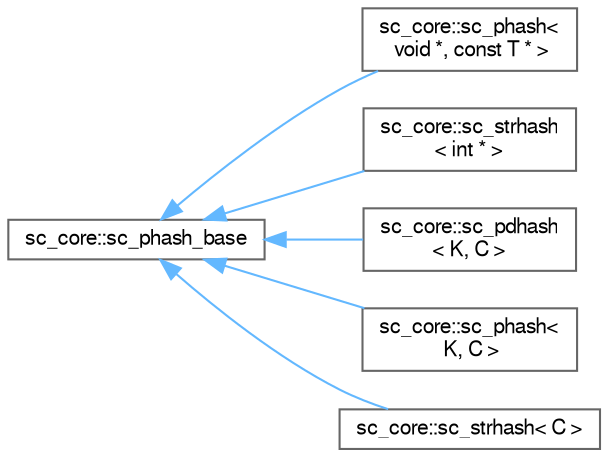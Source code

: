 digraph "Graphical Class Hierarchy"
{
 // LATEX_PDF_SIZE
  bgcolor="transparent";
  edge [fontname=FreeSans,fontsize=10,labelfontname=FreeSans,labelfontsize=10];
  node [fontname=FreeSans,fontsize=10,shape=box,height=0.2,width=0.4];
  rankdir="LR";
  Node0 [id="Node000000",label="sc_core::sc_phash_base",height=0.2,width=0.4,color="grey40", fillcolor="white", style="filled",URL="$a02289.html",tooltip=" "];
  Node0 -> Node1 [id="edge129_Node000000_Node000001",dir="back",color="steelblue1",style="solid",tooltip=" "];
  Node1 [id="Node000001",label="sc_core::sc_phash\<\l void *, const T * \>",height=0.2,width=0.4,color="grey40", fillcolor="white", style="filled",URL="$a02301.html",tooltip=" "];
  Node0 -> Node2 [id="edge130_Node000000_Node000002",dir="back",color="steelblue1",style="solid",tooltip=" "];
  Node2 [id="Node000002",label="sc_core::sc_strhash\l\< int * \>",height=0.2,width=0.4,color="grey40", fillcolor="white", style="filled",URL="$a02313.html",tooltip=" "];
  Node0 -> Node3 [id="edge131_Node000000_Node000003",dir="back",color="steelblue1",style="solid",tooltip=" "];
  Node3 [id="Node000003",label="sc_core::sc_pdhash\l\< K, C \>",height=0.2,width=0.4,color="grey40", fillcolor="white", style="filled",URL="$a02305.html",tooltip=" "];
  Node0 -> Node4 [id="edge132_Node000000_Node000004",dir="back",color="steelblue1",style="solid",tooltip=" "];
  Node4 [id="Node000004",label="sc_core::sc_phash\<\l K, C \>",height=0.2,width=0.4,color="grey40", fillcolor="white", style="filled",URL="$a02301.html",tooltip=" "];
  Node0 -> Node5 [id="edge133_Node000000_Node000005",dir="back",color="steelblue1",style="solid",tooltip=" "];
  Node5 [id="Node000005",label="sc_core::sc_strhash\< C \>",height=0.2,width=0.4,color="grey40", fillcolor="white", style="filled",URL="$a02313.html",tooltip=" "];
}
